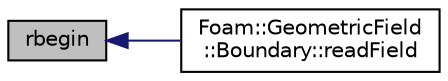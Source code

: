 digraph "rbegin"
{
  bgcolor="transparent";
  edge [fontname="Helvetica",fontsize="10",labelfontname="Helvetica",labelfontsize="10"];
  node [fontname="Helvetica",fontsize="10",shape=record];
  rankdir="LR";
  Node1 [label="rbegin",height=0.2,width=0.4,color="black", fillcolor="grey75", style="filled", fontcolor="black"];
  Node1 -> Node2 [dir="back",color="midnightblue",fontsize="10",style="solid",fontname="Helvetica"];
  Node2 [label="Foam::GeometricField\l::Boundary::readField",height=0.2,width=0.4,color="black",URL="$a00146.html#a3f719df03cac2568e710f1431a6c3af5",tooltip="Read the boundary field. "];
}
